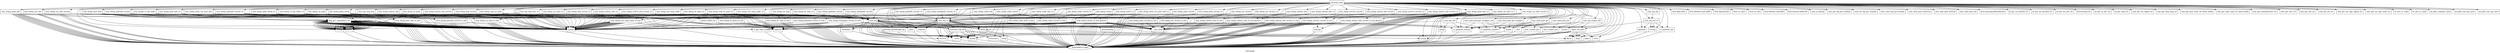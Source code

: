 digraph "Call graph" {
	label="Call graph";

	Node0x8051c3db0 [shape=record,label="{external node}"];
	Node0x8051c3db0 -> Node0x8051c3e40;
	Node0x8051c3db0 -> Node0x8051c43e0;
	Node0x8051c3db0 -> Node0x8051c4440;
	Node0x8051c3db0 -> Node0x8051c44a0;
	Node0x8051c3db0 -> Node0x8051c4500;
	Node0x8051c3db0 -> Node0x8051c3ea0;
	Node0x8051c3db0 -> Node0x8051c3f00;
	Node0x8051c3db0 -> Node0x8051c4560;
	Node0x8051c3db0 -> Node0x8051c3f60;
	Node0x8051c3db0 -> Node0x8051c3fc0;
	Node0x8051c3db0 -> Node0x8051c4020;
	Node0x8051c3db0 -> Node0x8051c4080;
	Node0x8051c3db0 -> Node0x8051c40e0;
	Node0x8051c3db0 -> Node0x8051c41a0;
	Node0x8051c3db0 -> Node0x8051c4200;
	Node0x8051c3db0 -> Node0x8051c4260;
	Node0x8051c3db0 -> Node0x8051c42c0;
	Node0x8051c3db0 -> Node0x8051c4320;
	Node0x8051c3db0 -> Node0x8051c4380;
	Node0x8051c3db0 -> Node0x8051c46e0;
	Node0x8051c3db0 -> Node0x8051c45c0;
	Node0x8051c3db0 -> Node0x8051c4620;
	Node0x8051c3db0 -> Node0x8051c4680;
	Node0x8051c3db0 -> Node0x8051c4740;
	Node0x8051c3db0 -> Node0x8051c47a0;
	Node0x8051c3db0 -> Node0x8051c4800;
	Node0x8051c3db0 -> Node0x8051c4860;
	Node0x8051c3db0 -> Node0x8051c48c0;
	Node0x8051c3db0 -> Node0x8051c4920;
	Node0x8051c3db0 -> Node0x8051c4980;
	Node0x8051c3db0 -> Node0x8051c49e0;
	Node0x8051c3db0 -> Node0x8051c4a40;
	Node0x8051c3db0 -> Node0x8051c4aa0;
	Node0x8051c3db0 -> Node0x8051c4b00;
	Node0x8051c3db0 -> Node0x8051c4bc0;
	Node0x8051c3db0 -> Node0x8051c4c20;
	Node0x8051c3db0 -> Node0x8051c4c80;
	Node0x8051c3db0 -> Node0x8051c4ce0;
	Node0x8051c3db0 -> Node0x8051c4d40;
	Node0x8051c3db0 -> Node0x8051c4da0;
	Node0x8051c3db0 -> Node0x8051c4e00;
	Node0x8051c3db0 -> Node0x8051c4e60;
	Node0x8051c3db0 -> Node0x8051c4ec0;
	Node0x8051c3db0 -> Node0x8051c4f20;
	Node0x8051c3db0 -> Node0x8051c4f80;
	Node0x8051c3db0 -> Node0x8051c4fe0;
	Node0x8051c3db0 -> Node0x8051c5040;
	Node0x8051c3db0 -> Node0x8051c50a0;
	Node0x8051c3db0 -> Node0x8051c5100;
	Node0x8051c3db0 -> Node0x8051c5160;
	Node0x8051c3db0 -> Node0x8051c5280;
	Node0x8051c3db0 -> Node0x8051c51c0;
	Node0x8051c3db0 -> Node0x8051c5220;
	Node0x8051c3db0 -> Node0x8051c52e0;
	Node0x8051c3db0 -> Node0x8051c5340;
	Node0x8051c3db0 -> Node0x8051c53a0;
	Node0x8051c3db0 -> Node0x8051c5400;
	Node0x8051c3db0 -> Node0x8051c5460;
	Node0x8051c3db0 -> Node0x8051c54c0;
	Node0x8051c3db0 -> Node0x8051c5520;
	Node0x8051c3db0 -> Node0x8051c5580;
	Node0x8051c3db0 -> Node0x8051c55e0;
	Node0x8051c3db0 -> Node0x8051c5640;
	Node0x8051c3db0 -> Node0x8051c56a0;
	Node0x8051c3db0 -> Node0x8051c5700;
	Node0x8051c3db0 -> Node0x8051c5880;
	Node0x8051c3db0 -> Node0x8051c58e0;
	Node0x8051c3db0 -> Node0x8051c5940;
	Node0x8051c3db0 -> Node0x8051c59a0;
	Node0x8051c3db0 -> Node0x8051c5a00;
	Node0x8051c3db0 -> Node0x8051c5a60;
	Node0x8051c3db0 -> Node0x8051c5b20;
	Node0x8051c3db0 -> Node0x8051c5b80;
	Node0x8051c3db0 -> Node0x8051c5be0;
	Node0x8051c3db0 -> Node0x8051c5c40;
	Node0x8051c3db0 -> Node0x8051c5d00;
	Node0x8051c3db0 -> Node0x8051c5d60;
	Node0x8051c3db0 -> Node0x8051c5e20;
	Node0x8051c3db0 -> Node0x8051c5e80;
	Node0x8051c3db0 -> Node0x8051c5f40;
	Node0x8051c3db0 -> Node0x8051c5fa0;
	Node0x8051c3db0 -> Node0x8050a8060;
	Node0x8051c3db0 -> Node0x8050a80c0;
	Node0x8051c3db0 -> Node0x8050a8120;
	Node0x8051c3db0 -> Node0x8050a81e0;
	Node0x8051c3db0 -> Node0x8050a8240;
	Node0x8051c3db0 -> Node0x8050a8300;
	Node0x8051c3db0 -> Node0x8050a8360;
	Node0x8051c3db0 -> Node0x8050a8420;
	Node0x8051c3db0 -> Node0x8050a8480;
	Node0x8051c3db0 -> Node0x8050a84e0;
	Node0x8051c3db0 -> Node0x8050a8600;
	Node0x8051c3db0 -> Node0x8050a8660;
	Node0x8051c3db0 -> Node0x8050a8780;
	Node0x8051c3db0 -> Node0x8050a87e0;
	Node0x8051c3db0 -> Node0x8050a8840;
	Node0x8051c3db0 -> Node0x8050a88a0;
	Node0x8051c3db0 -> Node0x8050a8900;
	Node0x8051c3db0 -> Node0x8050a8960;
	Node0x8051c3db0 -> Node0x8050a89c0;
	Node0x8051c3db0 -> Node0x8050a8a20;
	Node0x8051c3db0 -> Node0x8050a8a80;
	Node0x8051c3db0 -> Node0x8050a8ae0;
	Node0x8051c3db0 -> Node0x8050a8ba0;
	Node0x8051c3db0 -> Node0x8050a8c00;
	Node0x8051c3db0 -> Node0x8050a8c60;
	Node0x8051c3db0 -> Node0x8050a8cc0;
	Node0x8051c3db0 -> Node0x8050a8d20;
	Node0x8051c3db0 -> Node0x8050a8d80;
	Node0x8051c3db0 -> Node0x8050a8de0;
	Node0x8051c3db0 -> Node0x8050a8e40;
	Node0x8051c3db0 -> Node0x8050a8f00;
	Node0x8051c3db0 -> Node0x8050a8f60;
	Node0x8051c3db0 -> Node0x8050a9020;
	Node0x8051c3db0 -> Node0x8050a9080;
	Node0x8051c3db0 -> Node0x8050a9140;
	Node0x8051c3db0 -> Node0x8050a91a0;
	Node0x8051c3db0 -> Node0x8050a9200;
	Node0x8051c3db0 -> Node0x8050a9260;
	Node0x8051c3db0 -> Node0x8050a92c0;
	Node0x8051c3db0 -> Node0x8050a9320;
	Node0x8051c3db0 -> Node0x8050a9380;
	Node0x8051c3db0 -> Node0x8050a93e0;
	Node0x8051c3db0 -> Node0x8050a9440;
	Node0x8051c3db0 -> Node0x8050a94a0;
	Node0x8051c3db0 -> Node0x8050a9500;
	Node0x8051c3db0 -> Node0x8050a9560;
	Node0x8051c3db0 -> Node0x8050a95c0;
	Node0x8051c3db0 -> Node0x8050a9620;
	Node0x8051c3db0 -> Node0x8050a9680;
	Node0x8051c3db0 -> Node0x8050a96e0;
	Node0x8051c3db0 -> Node0x8050a9740;
	Node0x8051c3db0 -> Node0x8050a97a0;
	Node0x8051c3db0 -> Node0x8050a9800;
	Node0x8051c3db0 -> Node0x8050a9860;
	Node0x8051c3db0 -> Node0x8050a98c0;
	Node0x8051c3e40 [shape=record,label="{osm_log}"];
	Node0x8051c3e40 -> Node0x8051c3ea0;
	Node0x8051c3e40 -> Node0x8051c3f00;
	Node0x8051c3e40 -> Node0x8051c3ea0;
	Node0x8051c3e40 -> Node0x8051c3f60;
	Node0x8051c3e40 -> Node0x8051c3fc0;
	Node0x8051c3e40 -> Node0x8051c4020;
	Node0x8051c3e40 -> Node0x8051c4080;
	Node0x8051c3e40 -> Node0x8051c40e0;
	Node0x8051c3e40 -> Node0x8051c4140;
	Node0x8051c3e40 -> Node0x8051c41a0;
	Node0x8051c3e40 -> Node0x8051c4200;
	Node0x8051c3e40 -> Node0x8051c4260;
	Node0x8051c3e40 -> Node0x8051c40e0;
	Node0x8051c3e40 -> Node0x8051c4020;
	Node0x8051c3e40 -> Node0x8051c42c0;
	Node0x8051c3e40 -> Node0x8051c42c0;
	Node0x8051c3e40 -> Node0x8051c4320;
	Node0x8051c3e40 -> Node0x8051c40e0;
	Node0x8051c3e40 -> Node0x8051c4140;
	Node0x8051c3e40 -> Node0x8051c42c0;
	Node0x8051c3e40 -> Node0x8051c4320;
	Node0x8051c3e40 -> Node0x8051c40e0;
	Node0x8051c3e40 -> Node0x8051c4380;
	Node0x8051c43e0 [shape=record,label="{llvm.dbg.value}"];
	Node0x8051c4440 [shape=record,label="{llvm.lifetime.start.p0i8}"];
	Node0x8051c44a0 [shape=record,label="{llvm.dbg.declare}"];
	Node0x8051c4500 [shape=record,label="{llvm.va_start}"];
	Node0x8051c3ea0 [shape=record,label="{vsprintf}"];
	Node0x8051c3ea0 -> Node0x8051c3de0;
	Node0x8051c3f00 [shape=record,label="{snprintf}"];
	Node0x8051c3f00 -> Node0x8051c3de0;
	Node0x8051c4560 [shape=record,label="{llvm.va_end}"];
	Node0x8051c3f60 [shape=record,label="{syslog}"];
	Node0x8051c3f60 -> Node0x8051c3de0;
	Node0x8051c3fc0 [shape=record,label="{puts}"];
	Node0x8051c3fc0 -> Node0x8051c3de0;
	Node0x8051c4020 [shape=record,label="{fflush}"];
	Node0x8051c4020 -> Node0x8051c3de0;
	Node0x8051c4080 [shape=record,label="{cl_spinlock_acquire}"];
	Node0x8051c4080 -> Node0x8051c3de0;
	Node0x8051c40e0 [shape=record,label="{fprintf}"];
	Node0x8051c40e0 -> Node0x8051c3de0;
	Node0x8051c4140 [shape=record,label="{truncate_log_file}"];
	Node0x8051c4140 -> Node0x8051c45c0;
	Node0x8051c4140 -> Node0x8051c4620;
	Node0x8051c4140 -> Node0x8051c42c0;
	Node0x8051c4140 -> Node0x8051c4320;
	Node0x8051c4140 -> Node0x8051c40e0;
	Node0x8051c4140 -> Node0x8051c4680;
	Node0x8051c4140 -> Node0x8051c42c0;
	Node0x8051c4140 -> Node0x8051c4320;
	Node0x8051c4140 -> Node0x8051c40e0;
	Node0x8051c41a0 [shape=record,label="{cl_get_time_stamp}"];
	Node0x8051c41a0 -> Node0x8051c3de0;
	Node0x8051c4200 [shape=record,label="{localtime_r}"];
	Node0x8051c4200 -> Node0x8051c3de0;
	Node0x8051c4260 [shape=record,label="{pthread_getthreadid_np}"];
	Node0x8051c4260 -> Node0x8051c3de0;
	Node0x8051c42c0 [shape=record,label="{__error}"];
	Node0x8051c42c0 -> Node0x8051c3de0;
	Node0x8051c4320 [shape=record,label="{strerror}"];
	Node0x8051c4320 -> Node0x8051c3de0;
	Node0x8051c4380 [shape=record,label="{cl_spinlock_release}"];
	Node0x8051c4380 -> Node0x8051c3de0;
	Node0x8051c46e0 [shape=record,label="{llvm.lifetime.end.p0i8}"];
	Node0x8051c45c0 [shape=record,label="{fileno}"];
	Node0x8051c45c0 -> Node0x8051c3de0;
	Node0x8051c4620 [shape=record,label="{ftruncate}"];
	Node0x8051c4620 -> Node0x8051c3de0;
	Node0x8051c4680 [shape=record,label="{lseek}"];
	Node0x8051c4680 -> Node0x8051c3de0;
	Node0x8051c4740 [shape=record,label="{osm_log_v2}"];
	Node0x8051c4740 -> Node0x8051c3ea0;
	Node0x8051c4740 -> Node0x8051c3f00;
	Node0x8051c4740 -> Node0x8051c3ea0;
	Node0x8051c4740 -> Node0x8051c3f60;
	Node0x8051c4740 -> Node0x8051c3fc0;
	Node0x8051c4740 -> Node0x8051c4020;
	Node0x8051c4740 -> Node0x8051c4080;
	Node0x8051c4740 -> Node0x8051c40e0;
	Node0x8051c4740 -> Node0x8051c4140;
	Node0x8051c4740 -> Node0x8051c47a0;
	Node0x8051c4740 -> Node0x8051c4200;
	Node0x8051c4740 -> Node0x8051c4260;
	Node0x8051c4740 -> Node0x8051c40e0;
	Node0x8051c4740 -> Node0x8051c4020;
	Node0x8051c4740 -> Node0x8051c42c0;
	Node0x8051c4740 -> Node0x8051c42c0;
	Node0x8051c4740 -> Node0x8051c4320;
	Node0x8051c4740 -> Node0x8051c40e0;
	Node0x8051c4740 -> Node0x8051c4140;
	Node0x8051c4740 -> Node0x8051c42c0;
	Node0x8051c4740 -> Node0x8051c4320;
	Node0x8051c4740 -> Node0x8051c40e0;
	Node0x8051c4740 -> Node0x8051c4380;
	Node0x8051c47a0 [shape=record,label="{gettimeofday}"];
	Node0x8051c47a0 -> Node0x8051c3de0;
	Node0x8051c4800 [shape=record,label="{osm_log_raw}"];
	Node0x8051c4800 -> Node0x8051c4080;
	Node0x8051c4800 -> Node0x8051c4860;
	Node0x8051c4800 -> Node0x8051c4380;
	Node0x8051c4800 -> Node0x8051c4020;
	Node0x8051c4860 [shape=record,label="{printf}"];
	Node0x8051c4860 -> Node0x8051c3de0;
	Node0x8051c48c0 [shape=record,label="{osm_log_msg_box}"];
	Node0x8051c48c0 -> Node0x8051c4920;
	Node0x8051c48c0 -> Node0x8051c3f00;
	Node0x8051c48c0 -> Node0x8051c3e40;
	Node0x8051c4920 [shape=record,label="{strlen}"];
	Node0x8051c4920 -> Node0x8051c3de0;
	Node0x8051c4980 [shape=record,label="{llvm.memset.p0i8.i64}"];
	Node0x8051c49e0 [shape=record,label="{osm_log_msg_box_v2}"];
	Node0x8051c49e0 -> Node0x8051c4920;
	Node0x8051c49e0 -> Node0x8051c3f00;
	Node0x8051c49e0 -> Node0x8051c4740;
	Node0x8051c4a40 [shape=record,label="{osm_is_debug}"];
	Node0x8051c4aa0 [shape=record,label="{osm_log_reopen_file}"];
	Node0x8051c4aa0 -> Node0x8051c4080;
	Node0x8051c4aa0 -> Node0x8051c4b00;
	Node0x8051c4aa0 -> Node0x8051c4b60;
	Node0x8051c4aa0 -> Node0x8051c4380;
	Node0x8051c4b00 [shape=record,label="{fclose}"];
	Node0x8051c4b00 -> Node0x8051c3de0;
	Node0x8051c4b60 [shape=record,label="{open_out_port}"];
	Node0x8051c4b60 -> Node0x8051c4bc0;
	Node0x8051c4b60 -> Node0x8051c42c0;
	Node0x8051c4b60 -> Node0x8051c4320;
	Node0x8051c4b60 -> Node0x8051c3f60;
	Node0x8051c4b60 -> Node0x8051c42c0;
	Node0x8051c4b60 -> Node0x8051c4320;
	Node0x8051c4b60 -> Node0x8051c40e0;
	Node0x8051c4b60 -> Node0x8051c45c0;
	Node0x8051c4b60 -> Node0x8051c4c20;
	Node0x8051c4b60 -> Node0x8051c3f60;
	Node0x8051c4b60 -> Node0x8051c45c0;
	Node0x8051c4b60 -> Node0x8051c4c80;
	Node0x8051c4b60 -> Node0x8051c45c0;
	Node0x8051c4b60 -> Node0x8051c4c80;
	Node0x8051c4b60 -> Node0x8051c45c0;
	Node0x8051c4b60 -> Node0x8051c4c80;
	Node0x8051c5100 [shape=record,label="{osm_mad_pool_get}"];
	Node0x8051c5100 -> Node0x8051c5160;
	Node0x8051c5100 -> Node0x8051c51c0;
	Node0x8051c5100 -> Node0x8051c5220;
	Node0x8051c5100 -> Node0x8051c4080;
	Node0x8051c5100 -> Node0x8051c4380;
	Node0x8051c4bc0 [shape=record,label="{fopen}"];
	Node0x8051c4bc0 -> Node0x8051c3de0;
	Node0x8051c4c20 [shape=record,label="{fstat}"];
	Node0x8051c4c20 -> Node0x8051c3de0;
	Node0x8051c4c80 [shape=record,label="{dup2}"];
	Node0x8051c4c80 -> Node0x8051c3de0;
	Node0x8051c4ce0 [shape=record,label="{osm_log_init_v2}"];
	Node0x8051c4ce0 -> Node0x8051c4d40;
	Node0x8051c4ce0 -> Node0x8051c4da0;
	Node0x8051c4ce0 -> Node0x8051c4da0;
	Node0x8051c4ce0 -> Node0x8051c4da0;
	Node0x8051c4ce0 -> Node0x8051c4b60;
	Node0x8051c4ce0 -> Node0x8051c4e00;
	Node0x8051c4d40 [shape=record,label="{openlog}"];
	Node0x8051c4d40 -> Node0x8051c3de0;
	Node0x8051c4da0 [shape=record,label="{strcmp}"];
	Node0x8051c4da0 -> Node0x8051c3de0;
	Node0x8051c4e00 [shape=record,label="{cl_spinlock_init}"];
	Node0x8051c4e00 -> Node0x8051c3de0;
	Node0x8051c4e60 [shape=record,label="{osm_log_init}"];
	Node0x8051c4e60 -> Node0x8051c4ce0;
	Node0x8051c4ec0 [shape=record,label="{osm_get_log_per_module}"];
	Node0x8051c4f20 [shape=record,label="{osm_set_log_per_module}"];
	Node0x8051c4f80 [shape=record,label="{osm_reset_log_per_module}"];
	Node0x8051c4fe0 [shape=record,label="{osm_mad_pool_construct}"];
	Node0x8051c5040 [shape=record,label="{osm_mad_pool_destroy}"];
	Node0x8051c50a0 [shape=record,label="{osm_mad_pool_init}"];
	Node0x8051c5160 [shape=record,label="{malloc}"];
	Node0x8051c5160 -> Node0x8051c3de0;
	Node0x8051c5280 [shape=record,label="{llvm.memcpy.p0i8.p0i8.i64}"];
	Node0x8051c51c0 [shape=record,label="{osm_vendor_get}"];
	Node0x8051c51c0 -> Node0x8051c3de0;
	Node0x8051c5220 [shape=record,label="{free}"];
	Node0x8051c5220 -> Node0x8051c3de0;
	Node0x8051c52e0 [shape=record,label="{osm_mad_pool_get_wrapper}"];
	Node0x8051c52e0 -> Node0x8051c5160;
	Node0x8051c52e0 -> Node0x8051c4080;
	Node0x8051c52e0 -> Node0x8051c4380;
	Node0x8051c5340 [shape=record,label="{osm_mad_pool_get_wrapper_raw}"];
	Node0x8051c5340 -> Node0x8051c5160;
	Node0x8051c5340 -> Node0x8051c4080;
	Node0x8051c5340 -> Node0x8051c4380;
	Node0x8051c53a0 [shape=record,label="{osm_mad_pool_put}"];
	Node0x8051c53a0 -> Node0x8051c5400;
	Node0x8051c53a0 -> Node0x8051c5220;
	Node0x8051c53a0 -> Node0x8051c4080;
	Node0x8051c53a0 -> Node0x8051c4380;
	Node0x8051c5400 [shape=record,label="{osm_vendor_put}"];
	Node0x8051c5400 -> Node0x8051c3de0;
	Node0x8051c5460 [shape=record,label="{sprint_uint8_arr}"];
	Node0x8051c5460 -> Node0x8051c3f00;
	Node0x8051c54c0 [shape=record,label="{ib_get_sa_method_str}"];
	Node0x8051c5520 [shape=record,label="{ib_get_sm_method_str}"];
	Node0x8051c5580 [shape=record,label="{ib_get_sm_attr_str}"];
	Node0x8051c55e0 [shape=record,label="{llvm.bswap.i16}"];
	Node0x8051c5640 [shape=record,label="{ib_get_sa_attr_str}"];
	Node0x8051c56a0 [shape=record,label="{ib_get_trap_str}"];
	Node0x8051c5700 [shape=record,label="{osm_dump_port_info}"];
	Node0x8051c5700 -> Node0x8051c5760;
	Node0x8051c5700 -> Node0x8051c3e40;
	Node0x8051c5700 -> Node0x8051c57c0;
	Node0x8051c5700 -> Node0x8051c3e40;
	Node0x8051c5700 -> Node0x8051c5820;
	Node0x8051c5700 -> Node0x8051c3e40;
	Node0x8051c5760 [shape=record,label="{osm_dump_port_info_to_buf}"];
	Node0x8051c5760 -> Node0x8051c3de0;
	Node0x8051c5760 -> Node0x8051c3de0;
	Node0x8051c5760 -> Node0x8051c3de0;
	Node0x8051c5760 -> Node0x8051c3de0;
	Node0x8051c5760 -> Node0x8051c3de0;
	Node0x8051c5760 -> Node0x8051c3de0;
	Node0x8051c5760 -> Node0x8051c5880;
	Node0x8051c57c0 [shape=record,label="{dbg_get_capabilities_str}"];
	Node0x8051c57c0 -> Node0x8051c4920;
	Node0x8051c57c0 -> Node0x8051c5880;
	Node0x8051c57c0 -> Node0x8051c4920;
	Node0x8051c57c0 -> Node0x8051c58e0;
	Node0x8051c57c0 -> Node0x8051c5880;
	Node0x8051c57c0 -> Node0x8051c4920;
	Node0x8051c57c0 -> Node0x8051c58e0;
	Node0x8051c57c0 -> Node0x8051c5880;
	Node0x8051c57c0 -> Node0x8051c4920;
	Node0x8051c57c0 -> Node0x8051c58e0;
	Node0x8051c57c0 -> Node0x8051c5880;
	Node0x8051c57c0 -> Node0x8051c4920;
	Node0x8051c57c0 -> Node0x8051c58e0;
	Node0x8051c57c0 -> Node0x8051c5880;
	Node0x8051c57c0 -> Node0x8051c4920;
	Node0x8051c57c0 -> Node0x8051c58e0;
	Node0x8051c57c0 -> Node0x8051c5880;
	Node0x8051c57c0 -> Node0x8051c4920;
	Node0x8051c57c0 -> Node0x8051c58e0;
	Node0x8051c57c0 -> Node0x8051c5880;
	Node0x8051c57c0 -> Node0x8051c4920;
	Node0x8051c57c0 -> Node0x8051c58e0;
	Node0x8051c57c0 -> Node0x8051c5880;
	Node0x8051c57c0 -> Node0x8051c4920;
	Node0x8051c57c0 -> Node0x8051c58e0;
	Node0x8051c57c0 -> Node0x8051c5880;
	Node0x8051c57c0 -> Node0x8051c4920;
	Node0x8051c57c0 -> Node0x8051c58e0;
	Node0x8051c57c0 -> Node0x8051c5880;
	Node0x8051c57c0 -> Node0x8051c4920;
	Node0x8051c57c0 -> Node0x8051c58e0;
	Node0x8051c57c0 -> Node0x8051c5880;
	Node0x8051c57c0 -> Node0x8051c4920;
	Node0x8051c57c0 -> Node0x8051c58e0;
	Node0x8051c57c0 -> Node0x8051c5880;
	Node0x8051c57c0 -> Node0x8051c4920;
	Node0x8051c57c0 -> Node0x8051c58e0;
	Node0x8051c57c0 -> Node0x8051c5880;
	Node0x8051c57c0 -> Node0x8051c4920;
	Node0x8051c57c0 -> Node0x8051c58e0;
	Node0x8051c57c0 -> Node0x8051c5880;
	Node0x8051c57c0 -> Node0x8051c4920;
	Node0x8051c57c0 -> Node0x8051c58e0;
	Node0x8051c57c0 -> Node0x8051c5880;
	Node0x8051c57c0 -> Node0x8051c4920;
	Node0x8051c57c0 -> Node0x8051c58e0;
	Node0x8051c57c0 -> Node0x8051c5880;
	Node0x8051c57c0 -> Node0x8051c4920;
	Node0x8051c57c0 -> Node0x8051c58e0;
	Node0x8051c57c0 -> Node0x8051c5880;
	Node0x8051c57c0 -> Node0x8051c4920;
	Node0x8051c57c0 -> Node0x8051c58e0;
	Node0x8051c57c0 -> Node0x8051c5880;
	Node0x8051c57c0 -> Node0x8051c4920;
	Node0x8051c57c0 -> Node0x8051c58e0;
	Node0x8051c57c0 -> Node0x8051c5880;
	Node0x8051c57c0 -> Node0x8051c4920;
	Node0x8051c57c0 -> Node0x8051c58e0;
	Node0x8051c57c0 -> Node0x8051c5880;
	Node0x8051c57c0 -> Node0x8051c4920;
	Node0x8051c57c0 -> Node0x8051c58e0;
	Node0x8051c57c0 -> Node0x8051c5880;
	Node0x8051c57c0 -> Node0x8051c4920;
	Node0x8051c57c0 -> Node0x8051c58e0;
	Node0x8051c57c0 -> Node0x8051c5880;
	Node0x8051c57c0 -> Node0x8051c4920;
	Node0x8051c57c0 -> Node0x8051c58e0;
	Node0x8051c57c0 -> Node0x8051c5880;
	Node0x8051c57c0 -> Node0x8051c4920;
	Node0x8051c57c0 -> Node0x8051c58e0;
	Node0x8051c57c0 -> Node0x8051c5880;
	Node0x8051c57c0 -> Node0x8051c4920;
	Node0x8051c57c0 -> Node0x8051c58e0;
	Node0x8051c57c0 -> Node0x8051c5880;
	Node0x8051c57c0 -> Node0x8051c4920;
	Node0x8051c57c0 -> Node0x8051c58e0;
	Node0x8051c57c0 -> Node0x8051c5880;
	Node0x8051c57c0 -> Node0x8051c4920;
	Node0x8051c57c0 -> Node0x8051c58e0;
	Node0x8051c57c0 -> Node0x8051c5880;
	Node0x8051c57c0 -> Node0x8051c4920;
	Node0x8051c57c0 -> Node0x8051c58e0;
	Node0x8051c57c0 -> Node0x8051c5880;
	Node0x8051c57c0 -> Node0x8051c4920;
	Node0x8051c57c0 -> Node0x8051c58e0;
	Node0x8051c57c0 -> Node0x8051c5880;
	Node0x8051c57c0 -> Node0x8051c4920;
	Node0x8051c57c0 -> Node0x8051c58e0;
	Node0x8051c57c0 -> Node0x8051c5880;
	Node0x8051c57c0 -> Node0x8051c4920;
	Node0x8051c57c0 -> Node0x8051c58e0;
	Node0x8051c57c0 -> Node0x8051c5880;
	Node0x8051c57c0 -> Node0x8051c4920;
	Node0x8051c57c0 -> Node0x8051c58e0;
	Node0x8051c57c0 -> Node0x8051c5880;
	Node0x8051c57c0 -> Node0x8051c4920;
	Node0x8051c57c0 -> Node0x8051c58e0;
	Node0x8051c5820 [shape=record,label="{dbg_get_capabilities2_str}"];
	Node0x8051c5820 -> Node0x8051c4920;
	Node0x8051c5820 -> Node0x8051c5880;
	Node0x8051c5820 -> Node0x8051c4920;
	Node0x8051c5820 -> Node0x8051c58e0;
	Node0x8051c5820 -> Node0x8051c5880;
	Node0x8051c5820 -> Node0x8051c4920;
	Node0x8051c5820 -> Node0x8051c58e0;
	Node0x8051c5820 -> Node0x8051c5880;
	Node0x8051c5820 -> Node0x8051c4920;
	Node0x8051c5820 -> Node0x8051c58e0;
	Node0x8051c5820 -> Node0x8051c5880;
	Node0x8051c5820 -> Node0x8051c4920;
	Node0x8051c5820 -> Node0x8051c58e0;
	Node0x8051c5820 -> Node0x8051c5880;
	Node0x8051c5820 -> Node0x8051c4920;
	Node0x8051c5820 -> Node0x8051c58e0;
	Node0x8051c5880 [shape=record,label="{sprintf}"];
	Node0x8051c5880 -> Node0x8051c3de0;
	Node0x8051c58e0 [shape=record,label="{strcpy}"];
	Node0x8051c58e0 -> Node0x8051c3de0;
	Node0x8051c5940 [shape=record,label="{osm_dump_port_info_v2}"];
	Node0x8051c5940 -> Node0x8051c5760;
	Node0x8051c5940 -> Node0x8051c4740;
	Node0x8051c5940 -> Node0x8051c57c0;
	Node0x8051c5940 -> Node0x8051c4740;
	Node0x8051c5940 -> Node0x8051c5820;
	Node0x8051c5940 -> Node0x8051c3e40;
	Node0x8051c59a0 [shape=record,label="{osm_dump_mlnx_ext_port_info}"];
	Node0x8051c59a0 -> Node0x8051c3de0;
	Node0x8051c59a0 -> Node0x8051c3de0;
	Node0x8051c59a0 -> Node0x8051c5880;
	Node0x8051c59a0 -> Node0x8051c3e40;
	Node0x8051c5a00 [shape=record,label="{osm_dump_mlnx_ext_port_info_v2}"];
	Node0x8051c5a00 -> Node0x8051c3de0;
	Node0x8051c5a00 -> Node0x8051c3de0;
	Node0x8051c5a00 -> Node0x8051c5880;
	Node0x8051c5a00 -> Node0x8051c4740;
	Node0x8051c5a60 [shape=record,label="{osm_dump_portinfo_record}"];
	Node0x8051c5a60 -> Node0x8051c5ac0;
	Node0x8051c5a60 -> Node0x8051c3e40;
	Node0x8051c5a60 -> Node0x8051c57c0;
	Node0x8051c5a60 -> Node0x8051c3e40;
	Node0x8051c5a60 -> Node0x8051c5820;
	Node0x8051c5a60 -> Node0x8051c3e40;
	Node0x8051c5ac0 [shape=record,label="{osm_dump_portinfo_record_to_buf}"];
	Node0x8051c5ac0 -> Node0x8051c3de0;
	Node0x8051c5ac0 -> Node0x8051c3de0;
	Node0x8051c5ac0 -> Node0x8051c3de0;
	Node0x8051c5ac0 -> Node0x8051c3de0;
	Node0x8051c5ac0 -> Node0x8051c5880;
	Node0x8051c5b20 [shape=record,label="{osm_dump_portinfo_record_v2}"];
	Node0x8051c5b20 -> Node0x8051c5ac0;
	Node0x8051c5b20 -> Node0x8051c4740;
	Node0x8051c5b20 -> Node0x8051c57c0;
	Node0x8051c5b20 -> Node0x8051c4740;
	Node0x8051c5b20 -> Node0x8051c5820;
	Node0x8051c5b20 -> Node0x8051c3e40;
	Node0x8051c5b80 [shape=record,label="{osm_dump_guid_info}"];
	Node0x8051c5b80 -> Node0x8051c3de0;
	Node0x8051c5b80 -> Node0x8051c3de0;
	Node0x8051c5b80 -> Node0x8051c3de0;
	Node0x8051c5b80 -> Node0x8051c3de0;
	Node0x8051c5b80 -> Node0x8051c3de0;
	Node0x8051c5b80 -> Node0x8051c3de0;
	Node0x8051c5b80 -> Node0x8051c3de0;
	Node0x8051c5b80 -> Node0x8051c3de0;
	Node0x8051c5b80 -> Node0x8051c3de0;
	Node0x8051c5b80 -> Node0x8051c3de0;
	Node0x8051c5b80 -> Node0x8051c5880;
	Node0x8051c5b80 -> Node0x8051c3e40;
	Node0x8051c5be0 [shape=record,label="{osm_dump_guid_info_v2}"];
	Node0x8051c5be0 -> Node0x8051c3de0;
	Node0x8051c5be0 -> Node0x8051c3de0;
	Node0x8051c5be0 -> Node0x8051c3de0;
	Node0x8051c5be0 -> Node0x8051c3de0;
	Node0x8051c5be0 -> Node0x8051c3de0;
	Node0x8051c5be0 -> Node0x8051c3de0;
	Node0x8051c5be0 -> Node0x8051c3de0;
	Node0x8051c5be0 -> Node0x8051c3de0;
	Node0x8051c5be0 -> Node0x8051c3de0;
	Node0x8051c5be0 -> Node0x8051c3de0;
	Node0x8051c5be0 -> Node0x8051c5880;
	Node0x8051c5be0 -> Node0x8051c4740;
	Node0x8051c5c40 [shape=record,label="{osm_dump_guidinfo_record}"];
	Node0x8051c5c40 -> Node0x8051c5ca0;
	Node0x8051c5c40 -> Node0x8051c3e40;
	Node0x8051c5ca0 [shape=record,label="{osm_dump_guidinfo_record_to_buf}"];
	Node0x8051c5ca0 -> Node0x8051c3de0;
	Node0x8051c5ca0 -> Node0x8051c3de0;
	Node0x8051c5ca0 -> Node0x8051c3de0;
	Node0x8051c5ca0 -> Node0x8051c3de0;
	Node0x8051c5ca0 -> Node0x8051c3de0;
	Node0x8051c5ca0 -> Node0x8051c3de0;
	Node0x8051c5ca0 -> Node0x8051c3de0;
	Node0x8051c5ca0 -> Node0x8051c3de0;
	Node0x8051c5ca0 -> Node0x8051c3de0;
	Node0x8051c5ca0 -> Node0x8051c5880;
	Node0x8051c5d00 [shape=record,label="{osm_dump_guidinfo_record_v2}"];
	Node0x8051c5d00 -> Node0x8051c5ca0;
	Node0x8051c5d00 -> Node0x8051c4740;
	Node0x8051c5d60 [shape=record,label="{osm_dump_node_info}"];
	Node0x8051c5d60 -> Node0x8051c5dc0;
	Node0x8051c5d60 -> Node0x8051c3e40;
	Node0x8051c5dc0 [shape=record,label="{osm_dump_node_info_to_buf}"];
	Node0x8051c5dc0 -> Node0x8051c3de0;
	Node0x8051c5dc0 -> Node0x8051c3de0;
	Node0x8051c5dc0 -> Node0x8051c3de0;
	Node0x8051c5dc0 -> Node0x8051c3de0;
	Node0x8051c5dc0 -> Node0x8051c3de0;
	Node0x8051c5dc0 -> Node0x8051c5880;
	Node0x8051c5e20 [shape=record,label="{osm_dump_node_info_v2}"];
	Node0x8051c5e20 -> Node0x8051c5dc0;
	Node0x8051c5e20 -> Node0x8051c4740;
	Node0x8051c5e80 [shape=record,label="{osm_dump_node_record}"];
	Node0x8051c5e80 -> Node0x8051c5ee0;
	Node0x8051c5e80 -> Node0x8051c3e40;
	Node0x8051c5ee0 [shape=record,label="{osm_dump_node_record_to_buf}"];
	Node0x8051c5ee0 -> Node0x8051c3de0;
	Node0x8051c5ee0 -> Node0x8051c3de0;
	Node0x8051c5ee0 -> Node0x8051c3de0;
	Node0x8051c5ee0 -> Node0x8051c3de0;
	Node0x8051c5ee0 -> Node0x8051c3de0;
	Node0x8051c5ee0 -> Node0x8051c5880;
	Node0x8051c5f40 [shape=record,label="{osm_dump_node_record_v2}"];
	Node0x8051c5f40 -> Node0x8051c5ee0;
	Node0x8051c5f40 -> Node0x8051c4740;
	Node0x8051c5fa0 [shape=record,label="{osm_dump_path_record}"];
	Node0x8051c5fa0 -> Node0x8050a8000;
	Node0x8051c5fa0 -> Node0x8051c3e40;
	Node0x8050a8000 [shape=record,label="{osm_dump_path_record_to_buf}"];
	Node0x8050a8000 -> Node0x8051c3de0;
	Node0x8050a8000 -> Node0x8050a8060;
	Node0x8050a8000 -> Node0x8050a8060;
	Node0x8050a8000 -> Node0x8051c3de0;
	Node0x8050a8000 -> Node0x8051c5880;
	Node0x8050a8060 [shape=record,label="{__inet_ntop}"];
	Node0x8050a8060 -> Node0x8051c3de0;
	Node0x8050a80c0 [shape=record,label="{osm_dump_path_record_v2}"];
	Node0x8050a80c0 -> Node0x8050a8000;
	Node0x8050a80c0 -> Node0x8051c4740;
	Node0x8050a8120 [shape=record,label="{osm_dump_multipath_record}"];
	Node0x8050a8120 -> Node0x8050a8180;
	Node0x8050a8120 -> Node0x8051c3e40;
	Node0x8050a8180 [shape=record,label="{osm_dump_multipath_record_to_buf}"];
	Node0x8050a8180 -> Node0x8050a8060;
	Node0x8050a8180 -> Node0x8051c5880;
	Node0x8050a8180 -> Node0x8050a8060;
	Node0x8050a8180 -> Node0x8051c5880;
	Node0x8050a8180 -> Node0x8051c3de0;
	Node0x8050a8180 -> Node0x8051c3de0;
	Node0x8050a8180 -> Node0x8051c5880;
	Node0x8050a81e0 [shape=record,label="{osm_dump_multipath_record_v2}"];
	Node0x8050a81e0 -> Node0x8050a8180;
	Node0x8050a81e0 -> Node0x8051c4740;
	Node0x8050a8240 [shape=record,label="{osm_dump_mc_record}"];
	Node0x8050a8240 -> Node0x8050a82a0;
	Node0x8050a8240 -> Node0x8051c3e40;
	Node0x8050a82a0 [shape=record,label="{osm_dump_mc_record_to_buf}"];
	Node0x8050a82a0 -> Node0x8050a8060;
	Node0x8050a82a0 -> Node0x8050a8060;
	Node0x8050a82a0 -> Node0x8051c3de0;
	Node0x8050a82a0 -> Node0x8051c3de0;
	Node0x8050a82a0 -> Node0x8051c5880;
	Node0x8050a8300 [shape=record,label="{osm_dump_mc_record_v2}"];
	Node0x8050a8300 -> Node0x8050a82a0;
	Node0x8050a8300 -> Node0x8051c4740;
	Node0x8050a8360 [shape=record,label="{osm_dump_service_record}"];
	Node0x8050a8360 -> Node0x8050a83c0;
	Node0x8050a8360 -> Node0x8051c3e40;
	Node0x8050a83c0 [shape=record,label="{osm_dump_service_record_to_buf}"];
	Node0x8050a83c0 -> Node0x8051c5880;
	Node0x8050a83c0 -> Node0x8050a8420;
	Node0x8050a83c0 -> Node0x8051c3de0;
	Node0x8050a83c0 -> Node0x8050a8060;
	Node0x8050a83c0 -> Node0x8051c3de0;
	Node0x8050a83c0 -> Node0x8051c3de0;
	Node0x8050a83c0 -> Node0x8051c3de0;
	Node0x8050a83c0 -> Node0x8051c3de0;
	Node0x8050a83c0 -> Node0x8051c3de0;
	Node0x8050a83c0 -> Node0x8051c3de0;
	Node0x8050a83c0 -> Node0x8051c3de0;
	Node0x8050a83c0 -> Node0x8051c5880;
	Node0x8050a8420 [shape=record,label="{strncpy}"];
	Node0x8050a8420 -> Node0x8051c3de0;
	Node0x8050a8480 [shape=record,label="{osm_dump_service_record_v2}"];
	Node0x8050a8480 -> Node0x8050a83c0;
	Node0x8050a8480 -> Node0x8051c4740;
	Node0x8050a84e0 [shape=record,label="{osm_dump_inform_info}"];
	Node0x8050a84e0 -> Node0x8050a8540;
	Node0x8050a84e0 -> Node0x8050a85a0;
	Node0x8050a84e0 -> Node0x8051c3e40;
	Node0x8050a8540 [shape=record,label="{osm_dump_inform_info_to_buf_generic}"];
	Node0x8050a8540 -> Node0x8051c3de0;
	Node0x8050a8540 -> Node0x8051c3de0;
	Node0x8050a8540 -> Node0x8050a8060;
	Node0x8050a8540 -> Node0x8051c3de0;
	Node0x8050a8540 -> Node0x8051c3de0;
	Node0x8050a8540 -> Node0x8051c3de0;
	Node0x8050a8540 -> Node0x8051c5880;
	Node0x8050a85a0 [shape=record,label="{osm_dump_inform_info_to_buf}"];
	Node0x8050a85a0 -> Node0x8051c3de0;
	Node0x8050a85a0 -> Node0x8051c3de0;
	Node0x8050a85a0 -> Node0x8050a8060;
	Node0x8050a85a0 -> Node0x8051c3de0;
	Node0x8050a85a0 -> Node0x8051c3de0;
	Node0x8050a85a0 -> Node0x8051c3de0;
	Node0x8050a85a0 -> Node0x8051c5880;
	Node0x8050a8600 [shape=record,label="{osm_dump_inform_info_v2}"];
	Node0x8050a8600 -> Node0x8050a8540;
	Node0x8050a8600 -> Node0x8050a85a0;
	Node0x8050a8600 -> Node0x8051c4740;
	Node0x8050a8660 [shape=record,label="{osm_dump_inform_info_record}"];
	Node0x8050a8660 -> Node0x8050a86c0;
	Node0x8050a8660 -> Node0x8050a8720;
	Node0x8050a8660 -> Node0x8051c3e40;
	Node0x8050a86c0 [shape=record,label="{osm_dump_inform_info_record_to_buf_generic}"];
	Node0x8050a86c0 -> Node0x8051c3de0;
	Node0x8050a86c0 -> Node0x8051c3de0;
	Node0x8050a86c0 -> Node0x8050a8060;
	Node0x8050a86c0 -> Node0x8050a8060;
	Node0x8050a86c0 -> Node0x8051c3de0;
	Node0x8050a86c0 -> Node0x8051c3de0;
	Node0x8050a86c0 -> Node0x8051c3de0;
	Node0x8050a86c0 -> Node0x8051c5880;
	Node0x8050a8720 [shape=record,label="{osm_dump_inform_info_record_to_buf}"];
	Node0x8050a8720 -> Node0x8051c3de0;
	Node0x8050a8720 -> Node0x8051c3de0;
	Node0x8050a8720 -> Node0x8050a8060;
	Node0x8050a8720 -> Node0x8050a8060;
	Node0x8050a8720 -> Node0x8051c3de0;
	Node0x8050a8720 -> Node0x8051c3de0;
	Node0x8050a8720 -> Node0x8051c3de0;
	Node0x8050a8720 -> Node0x8051c5880;
	Node0x8050a8780 [shape=record,label="{osm_dump_inform_info_record_v2}"];
	Node0x8050a8780 -> Node0x8050a86c0;
	Node0x8050a8780 -> Node0x8050a8720;
	Node0x8050a8780 -> Node0x8051c4740;
	Node0x8050a87e0 [shape=record,label="{osm_dump_link_record}"];
	Node0x8050a87e0 -> Node0x8051c5880;
	Node0x8050a87e0 -> Node0x8051c3e40;
	Node0x8050a8840 [shape=record,label="{osm_dump_link_record_v2}"];
	Node0x8050a8840 -> Node0x8051c5880;
	Node0x8050a8840 -> Node0x8051c4740;
	Node0x8050a88a0 [shape=record,label="{osm_dump_switch_info}"];
	Node0x8050a88a0 -> Node0x8051c5880;
	Node0x8050a88a0 -> Node0x8051c3e40;
	Node0x8050a8900 [shape=record,label="{osm_dump_switch_info_v2}"];
	Node0x8050a8900 -> Node0x8051c5880;
	Node0x8050a8900 -> Node0x8051c4740;
	Node0x8050a8960 [shape=record,label="{osm_dump_switch_info_record}"];
	Node0x8050a8960 -> Node0x8051c5880;
	Node0x8050a8960 -> Node0x8051c3e40;
	Node0x8050a89c0 [shape=record,label="{osm_dump_switch_info_record_v2}"];
	Node0x8050a89c0 -> Node0x8051c5880;
	Node0x8050a89c0 -> Node0x8051c4740;
	Node0x8050a8a20 [shape=record,label="{osm_dump_pkey_block}"];
	Node0x8050a8a20 -> Node0x8051c5880;
	Node0x8050a8a20 -> Node0x8051c3de0;
	Node0x8050a8a20 -> Node0x8051c5880;
	Node0x8050a8a20 -> Node0x8051c3e40;
	Node0x8050a8a80 [shape=record,label="{osm_dump_pkey_block_v2}"];
	Node0x8050a8a80 -> Node0x8051c5880;
	Node0x8050a8a80 -> Node0x8051c3de0;
	Node0x8050a8a80 -> Node0x8051c5880;
	Node0x8050a8a80 -> Node0x8051c4740;
	Node0x8050a8ae0 [shape=record,label="{osm_dump_slvl_map_table}"];
	Node0x8050a8ae0 -> Node0x8050a8b40;
	Node0x8050a8ae0 -> Node0x8051c3e40;
	Node0x8050a8b40 [shape=record,label="{osm_dump_slvl_map_table_to_buf}"];
	Node0x8050a8b40 -> Node0x8051c5880;
	Node0x8050a8b40 -> Node0x8051c5880;
	Node0x8050a8b40 -> Node0x8051c5880;
	Node0x8050a8b40 -> Node0x8051c5880;
	Node0x8050a8b40 -> Node0x8051c5880;
	Node0x8050a8b40 -> Node0x8051c5880;
	Node0x8050a8b40 -> Node0x8051c5880;
	Node0x8050a8b40 -> Node0x8051c5880;
	Node0x8050a8b40 -> Node0x8051c5880;
	Node0x8050a8b40 -> Node0x8051c5880;
	Node0x8050a8b40 -> Node0x8051c5880;
	Node0x8050a8b40 -> Node0x8051c5880;
	Node0x8050a8b40 -> Node0x8051c5880;
	Node0x8050a8b40 -> Node0x8051c5880;
	Node0x8050a8b40 -> Node0x8051c5880;
	Node0x8050a8b40 -> Node0x8051c5880;
	Node0x8050a8b40 -> Node0x8051c5880;
	Node0x8050a8b40 -> Node0x8051c3de0;
	Node0x8050a8b40 -> Node0x8051c5880;
	Node0x8050a8ba0 [shape=record,label="{osm_dump_slvl_map_table_v2}"];
	Node0x8050a8ba0 -> Node0x8050a8b40;
	Node0x8050a8ba0 -> Node0x8051c4740;
	Node0x8050a8c00 [shape=record,label="{osm_dump_vl_arb_table}"];
	Node0x8050a8c00 -> Node0x8051c5880;
	Node0x8050a8c00 -> Node0x8051c5880;
	Node0x8050a8c00 -> Node0x8051c3de0;
	Node0x8050a8c00 -> Node0x8051c5880;
	Node0x8050a8c00 -> Node0x8051c3e40;
	Node0x8050a8c60 [shape=record,label="{osm_dump_vl_arb_table_v2}"];
	Node0x8050a8c60 -> Node0x8051c5880;
	Node0x8050a8c60 -> Node0x8051c5880;
	Node0x8050a8c60 -> Node0x8051c3de0;
	Node0x8050a8c60 -> Node0x8051c5880;
	Node0x8050a8c60 -> Node0x8051c4740;
	Node0x8050a8cc0 [shape=record,label="{osm_dump_sm_info}"];
	Node0x8050a8cc0 -> Node0x8051c3de0;
	Node0x8050a8cc0 -> Node0x8051c3de0;
	Node0x8050a8cc0 -> Node0x8051c3de0;
	Node0x8050a8cc0 -> Node0x8051c5880;
	Node0x8050a8cc0 -> Node0x8051c3e40;
	Node0x8050a8d20 [shape=record,label="{osm_dump_sm_info_v2}"];
	Node0x8050a8d20 -> Node0x8051c3de0;
	Node0x8050a8d20 -> Node0x8051c3de0;
	Node0x8050a8d20 -> Node0x8051c3de0;
	Node0x8050a8d20 -> Node0x8051c5880;
	Node0x8050a8d20 -> Node0x8051c4740;
	Node0x8050a8d80 [shape=record,label="{osm_dump_sm_info_record}"];
	Node0x8050a8d80 -> Node0x8051c3de0;
	Node0x8050a8d80 -> Node0x8051c3de0;
	Node0x8050a8d80 -> Node0x8051c3de0;
	Node0x8050a8d80 -> Node0x8051c5880;
	Node0x8050a8d80 -> Node0x8051c3e40;
	Node0x8050a8de0 [shape=record,label="{osm_dump_sm_info_record_v2}"];
	Node0x8050a8de0 -> Node0x8051c3de0;
	Node0x8050a8de0 -> Node0x8051c3de0;
	Node0x8050a8de0 -> Node0x8051c3de0;
	Node0x8050a8de0 -> Node0x8051c5880;
	Node0x8050a8de0 -> Node0x8051c4740;
	Node0x8050a8e40 [shape=record,label="{osm_dump_notice}"];
	Node0x8050a8e40 -> Node0x8050a8ea0;
	Node0x8050a8e40 -> Node0x8051c3de0;
	Node0x8050a8e40 -> Node0x8051c3de0;
	Node0x8050a8e40 -> Node0x8051c5880;
	Node0x8050a8e40 -> Node0x8051c3e40;
	Node0x8050a8ea0 [shape=record,label="{osm_dump_notice_to_buf_generic}"];
	Node0x8050a8ea0 -> Node0x8050a8060;
	Node0x8050a8ea0 -> Node0x8051c5880;
	Node0x8050a8ea0 -> Node0x8051c5880;
	Node0x8050a8ea0 -> Node0x8051c5880;
	Node0x8050a8ea0 -> Node0x8051c3de0;
	Node0x8050a8ea0 -> Node0x8051c5880;
	Node0x8050a8ea0 -> Node0x8051c3de0;
	Node0x8050a8ea0 -> Node0x8051c5880;
	Node0x8050a8ea0 -> Node0x8051c3de0;
	Node0x8050a8ea0 -> Node0x8051c3de0;
	Node0x8050a8ea0 -> Node0x8051c5880;
	Node0x8050a8ea0 -> Node0x8051c3f00;
	Node0x8050a8ea0 -> Node0x8051c3f00;
	Node0x8050a8ea0 -> Node0x8051c3f00;
	Node0x8050a8ea0 -> Node0x8051c3de0;
	Node0x8050a8ea0 -> Node0x8051c3de0;
	Node0x8050a8ea0 -> Node0x8051c3de0;
	Node0x8050a8ea0 -> Node0x8050a8060;
	Node0x8050a8ea0 -> Node0x8050a8060;
	Node0x8050a8ea0 -> Node0x8051c5880;
	Node0x8050a8ea0 -> Node0x8051c3de0;
	Node0x8050a8ea0 -> Node0x8051c3de0;
	Node0x8050a8ea0 -> Node0x8050a8060;
	Node0x8050a8ea0 -> Node0x8050a8060;
	Node0x8050a8ea0 -> Node0x8051c5880;
	Node0x8050a8ea0 -> Node0x8051c3de0;
	Node0x8050a8ea0 -> Node0x8051c3de0;
	Node0x8050a8ea0 -> Node0x8051c3de0;
	Node0x8050a8ea0 -> Node0x8051c5880;
	Node0x8050a8f00 [shape=record,label="{osm_dump_notice_v2}"];
	Node0x8050a8f00 -> Node0x8050a8ea0;
	Node0x8050a8f00 -> Node0x8051c3de0;
	Node0x8050a8f00 -> Node0x8051c3de0;
	Node0x8050a8f00 -> Node0x8051c5880;
	Node0x8050a8f00 -> Node0x8051c4740;
	Node0x8050a8f60 [shape=record,label="{osm_dump_dr_smp}"];
	Node0x8050a8f60 -> Node0x8050a8fc0;
	Node0x8050a8f60 -> Node0x8051c3e40;
	Node0x8050a8fc0 [shape=record,label="{osm_dump_dr_smp_to_buf}"];
	Node0x8050a8fc0 -> Node0x8051c5880;
	Node0x8050a8fc0 -> Node0x8051c3f00;
	Node0x8050a8fc0 -> Node0x8051c3f00;
	Node0x8050a8fc0 -> Node0x8051c3de0;
	Node0x8050a8fc0 -> Node0x8051c3de0;
	Node0x8050a8fc0 -> Node0x8051c3de0;
	Node0x8050a8fc0 -> Node0x8051c3f00;
	Node0x8050a8fc0 -> Node0x8051c3f00;
	Node0x8050a8fc0 -> Node0x8051c3f00;
	Node0x8050a8fc0 -> Node0x8051c3f00;
	Node0x8050a8fc0 -> Node0x8051c3f00;
	Node0x8050a8fc0 -> Node0x8051c3f00;
	Node0x8050a8fc0 -> Node0x8051c3f00;
	Node0x8050a8fc0 -> Node0x8051c3f00;
	Node0x8050a8fc0 -> Node0x8051c3f00;
	Node0x8050a8fc0 -> Node0x8051c3f00;
	Node0x8050a8fc0 -> Node0x8051c3f00;
	Node0x8050a8fc0 -> Node0x8051c3f00;
	Node0x8050a8fc0 -> Node0x8051c3f00;
	Node0x8050a8fc0 -> Node0x8051c3f00;
	Node0x8050a8fc0 -> Node0x8051c3f00;
	Node0x8050a8fc0 -> Node0x8051c3f00;
	Node0x8050a8fc0 -> Node0x8051c3f00;
	Node0x8050a9020 [shape=record,label="{osm_dump_dr_smp_v2}"];
	Node0x8050a9020 -> Node0x8050a8fc0;
	Node0x8050a9020 -> Node0x8051c4740;
	Node0x8050a9080 [shape=record,label="{osm_dump_sa_mad}"];
	Node0x8050a9080 -> Node0x8050a90e0;
	Node0x8050a9080 -> Node0x8051c3e40;
	Node0x8050a90e0 [shape=record,label="{osm_dump_sa_mad_to_buf}"];
	Node0x8050a90e0 -> Node0x8051c3de0;
	Node0x8050a90e0 -> Node0x8051c3de0;
	Node0x8050a90e0 -> Node0x8051c3de0;
	Node0x8050a90e0 -> Node0x8051c3de0;
	Node0x8050a90e0 -> Node0x8051c3de0;
	Node0x8050a90e0 -> Node0x8051c3de0;
	Node0x8050a90e0 -> Node0x8051c5880;
	Node0x8050a90e0 -> Node0x8051c4920;
	Node0x8050a9140 [shape=record,label="{osm_dump_sa_mad_v2}"];
	Node0x8050a9140 -> Node0x8050a90e0;
	Node0x8050a9140 -> Node0x8051c4740;
	Node0x8050a91a0 [shape=record,label="{osm_dump_dr_path}"];
	Node0x8050a91a0 -> Node0x8051c5880;
	Node0x8050a91a0 -> Node0x8051c3f00;
	Node0x8050a91a0 -> Node0x8051c3e40;
	Node0x8050a9200 [shape=record,label="{osm_dump_dr_path_v2}"];
	Node0x8050a9200 -> Node0x8051c5880;
	Node0x8050a9200 -> Node0x8051c3f00;
	Node0x8050a9200 -> Node0x8051c4740;
	Node0x8050a9260 [shape=record,label="{osm_dump_smp_dr_path}"];
	Node0x8050a9260 -> Node0x8051c5880;
	Node0x8050a9260 -> Node0x8051c3f00;
	Node0x8050a9260 -> Node0x8051c3f00;
	Node0x8050a9260 -> Node0x8051c3f00;
	Node0x8050a9260 -> Node0x8051c3e40;
	Node0x8050a92c0 [shape=record,label="{osm_dump_smp_dr_path_v2}"];
	Node0x8050a92c0 -> Node0x8051c5880;
	Node0x8050a92c0 -> Node0x8051c3f00;
	Node0x8050a92c0 -> Node0x8051c3f00;
	Node0x8050a92c0 -> Node0x8051c3f00;
	Node0x8050a92c0 -> Node0x8051c4740;
	Node0x8050a9320 [shape=record,label="{osm_dump_dr_path_as_buf}"];
	Node0x8050a9320 -> Node0x8051c3f00;
	Node0x8050a9380 [shape=record,label="{osm_get_sm_signal_str}"];
	Node0x8050a93e0 [shape=record,label="{osm_get_disp_msg_str}"];
	Node0x8050a9440 [shape=record,label="{osm_get_port_state_str_fixed_width}"];
	Node0x8050a94a0 [shape=record,label="{osm_get_node_type_str_fixed_width}"];
	Node0x8050a9500 [shape=record,label="{osm_get_manufacturer_str}"];
	Node0x8050a9560 [shape=record,label="{osm_get_mtu_str}"];
	Node0x8050a95c0 [shape=record,label="{osm_get_lwa_str}"];
	Node0x8050a9620 [shape=record,label="{osm_get_lsa_str}"];
	Node0x8050a9680 [shape=record,label="{osm_get_sm_mgr_signal_str}"];
	Node0x8050a96e0 [shape=record,label="{osm_get_sm_mgr_state_str}"];
	Node0x8050a9740 [shape=record,label="{ib_mtu_is_valid}"];
	Node0x8050a97a0 [shape=record,label="{ib_rate_is_valid}"];
	Node0x8050a9800 [shape=record,label="{ib_path_compare_rates}"];
	Node0x8050a9860 [shape=record,label="{ib_path_rate_get_prev}"];
	Node0x8050a98c0 [shape=record,label="{ib_path_rate_get_next}"];
}
